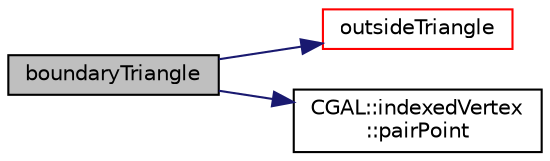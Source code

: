 digraph "boundaryTriangle"
{
  bgcolor="transparent";
  edge [fontname="Helvetica",fontsize="10",labelfontname="Helvetica",labelfontsize="10"];
  node [fontname="Helvetica",fontsize="10",shape=record];
  rankdir="LR";
  Node1 [label="boundaryTriangle",height=0.2,width=0.4,color="black", fillcolor="grey75", style="filled", fontcolor="black"];
  Node1 -> Node2 [color="midnightblue",fontsize="10",style="solid",fontname="Helvetica"];
  Node2 [label="outsideTriangle",height=0.2,width=0.4,color="red",URL="$a10971.html#a027305b1a258485626ff91d4c7c7e525"];
  Node1 -> Node3 [color="midnightblue",fontsize="10",style="solid",fontname="Helvetica"];
  Node3 [label="CGAL::indexedVertex\l::pairPoint",height=0.2,width=0.4,color="black",URL="$a01072.html#abf9a9e06c23aca7e683cfb425c5ac009",tooltip="Either master or slave of pointPair. "];
}
